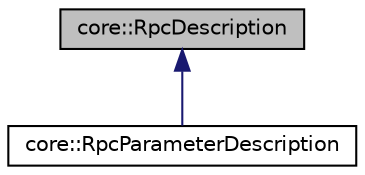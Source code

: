digraph "core::RpcDescription"
{
 // LATEX_PDF_SIZE
  edge [fontname="Helvetica",fontsize="10",labelfontname="Helvetica",labelfontsize="10"];
  node [fontname="Helvetica",fontsize="10",shape=record];
  Node1 [label="core::RpcDescription",height=0.2,width=0.4,color="black", fillcolor="grey75", style="filled", fontcolor="black",tooltip=" "];
  Node1 -> Node2 [dir="back",color="midnightblue",fontsize="10",style="solid",fontname="Helvetica"];
  Node2 [label="core::RpcParameterDescription",height=0.2,width=0.4,color="black", fillcolor="white", style="filled",URL="$da/d22/structcore_1_1RpcParameterDescription.html",tooltip=" "];
}

